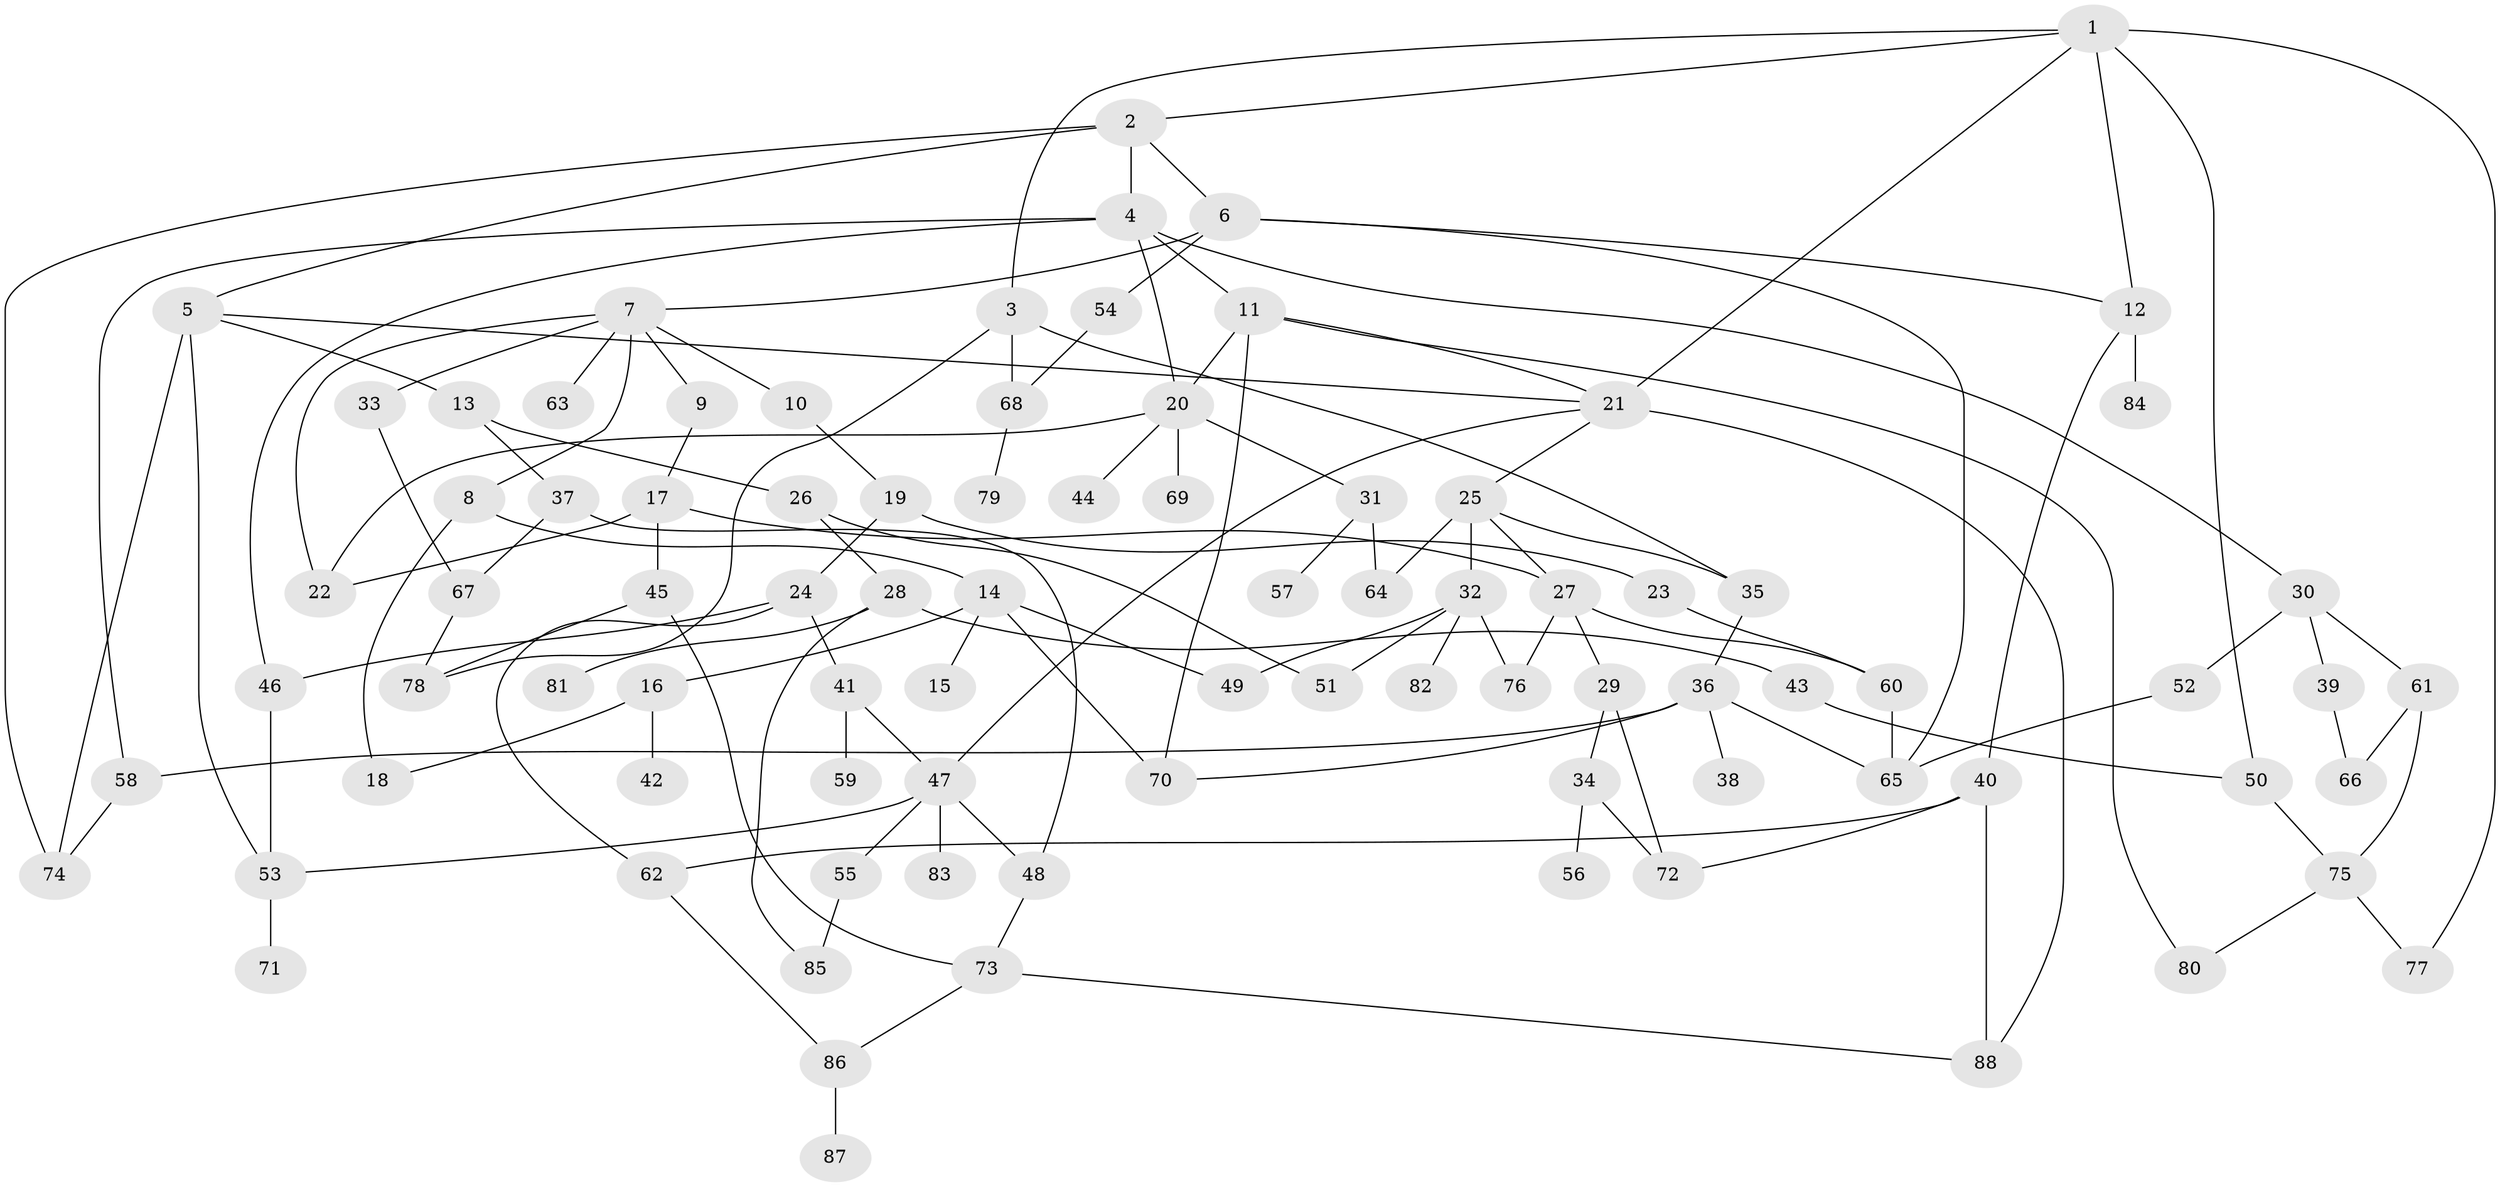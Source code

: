 // coarse degree distribution, {6: 0.06451612903225806, 4: 0.1935483870967742, 5: 0.14516129032258066, 3: 0.24193548387096775, 2: 0.14516129032258066, 8: 0.016129032258064516, 1: 0.1935483870967742}
// Generated by graph-tools (version 1.1) at 2025/36/03/04/25 23:36:08]
// undirected, 88 vertices, 131 edges
graph export_dot {
  node [color=gray90,style=filled];
  1;
  2;
  3;
  4;
  5;
  6;
  7;
  8;
  9;
  10;
  11;
  12;
  13;
  14;
  15;
  16;
  17;
  18;
  19;
  20;
  21;
  22;
  23;
  24;
  25;
  26;
  27;
  28;
  29;
  30;
  31;
  32;
  33;
  34;
  35;
  36;
  37;
  38;
  39;
  40;
  41;
  42;
  43;
  44;
  45;
  46;
  47;
  48;
  49;
  50;
  51;
  52;
  53;
  54;
  55;
  56;
  57;
  58;
  59;
  60;
  61;
  62;
  63;
  64;
  65;
  66;
  67;
  68;
  69;
  70;
  71;
  72;
  73;
  74;
  75;
  76;
  77;
  78;
  79;
  80;
  81;
  82;
  83;
  84;
  85;
  86;
  87;
  88;
  1 -- 2;
  1 -- 3;
  1 -- 21;
  1 -- 50;
  1 -- 77;
  1 -- 12;
  2 -- 4;
  2 -- 5;
  2 -- 6;
  2 -- 74;
  3 -- 35;
  3 -- 68;
  3 -- 78;
  4 -- 11;
  4 -- 30;
  4 -- 58;
  4 -- 20;
  4 -- 46;
  5 -- 13;
  5 -- 74;
  5 -- 53;
  5 -- 21;
  6 -- 7;
  6 -- 12;
  6 -- 54;
  6 -- 65;
  7 -- 8;
  7 -- 9;
  7 -- 10;
  7 -- 33;
  7 -- 63;
  7 -- 22;
  8 -- 14;
  8 -- 18;
  9 -- 17;
  10 -- 19;
  11 -- 20;
  11 -- 70;
  11 -- 80;
  11 -- 21;
  12 -- 40;
  12 -- 84;
  13 -- 26;
  13 -- 37;
  14 -- 15;
  14 -- 16;
  14 -- 49;
  14 -- 70;
  16 -- 42;
  16 -- 18;
  17 -- 22;
  17 -- 27;
  17 -- 45;
  19 -- 23;
  19 -- 24;
  20 -- 31;
  20 -- 44;
  20 -- 69;
  20 -- 22;
  21 -- 25;
  21 -- 88;
  21 -- 47;
  23 -- 60;
  24 -- 41;
  24 -- 46;
  24 -- 62;
  25 -- 32;
  25 -- 35;
  25 -- 27;
  25 -- 64;
  26 -- 28;
  26 -- 51;
  27 -- 29;
  27 -- 76;
  27 -- 60;
  28 -- 43;
  28 -- 81;
  28 -- 85;
  29 -- 34;
  29 -- 72;
  30 -- 39;
  30 -- 52;
  30 -- 61;
  31 -- 57;
  31 -- 64;
  32 -- 82;
  32 -- 49;
  32 -- 76;
  32 -- 51;
  33 -- 67;
  34 -- 56;
  34 -- 72;
  35 -- 36;
  36 -- 38;
  36 -- 65;
  36 -- 70;
  36 -- 58;
  37 -- 48;
  37 -- 67;
  39 -- 66;
  40 -- 72;
  40 -- 88;
  40 -- 62;
  41 -- 47;
  41 -- 59;
  43 -- 50;
  45 -- 78;
  45 -- 73;
  46 -- 53;
  47 -- 55;
  47 -- 83;
  47 -- 53;
  47 -- 48;
  48 -- 73;
  50 -- 75;
  52 -- 65;
  53 -- 71;
  54 -- 68;
  55 -- 85;
  58 -- 74;
  60 -- 65;
  61 -- 75;
  61 -- 66;
  62 -- 86;
  67 -- 78;
  68 -- 79;
  73 -- 88;
  73 -- 86;
  75 -- 80;
  75 -- 77;
  86 -- 87;
}
